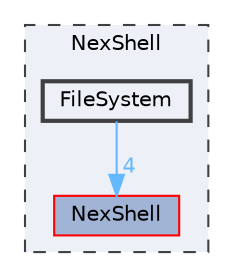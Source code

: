 digraph "NexShell/FileSystem"
{
 // LATEX_PDF_SIZE
  bgcolor="transparent";
  edge [fontname=Helvetica,fontsize=10,labelfontname=Helvetica,labelfontsize=10];
  node [fontname=Helvetica,fontsize=10,shape=box,height=0.2,width=0.4];
  compound=true
  subgraph clusterdir_9662453b8aa11dc8a06f840845195316 {
    graph [ bgcolor="#edf0f7", pencolor="grey25", label="NexShell", fontname=Helvetica,fontsize=10 style="filled,dashed", URL="dir_9662453b8aa11dc8a06f840845195316.html",tooltip=""]
  dir_3af21ba60b481d3981e98075c6af07b8 [label="NexShell", fillcolor="#a2b4d6", color="red", style="filled", URL="dir_3af21ba60b481d3981e98075c6af07b8.html",tooltip=""];
  dir_7879b7a810b7c7a75d2255f0b423156a [label="FileSystem", fillcolor="#edf0f7", color="grey25", style="filled,bold", URL="dir_7879b7a810b7c7a75d2255f0b423156a.html",tooltip=""];
  }
  dir_7879b7a810b7c7a75d2255f0b423156a->dir_3af21ba60b481d3981e98075c6af07b8 [headlabel="4", labeldistance=1.5 headhref="dir_000001_000005.html" href="dir_000001_000005.html" color="steelblue1" fontcolor="steelblue1"];
}
